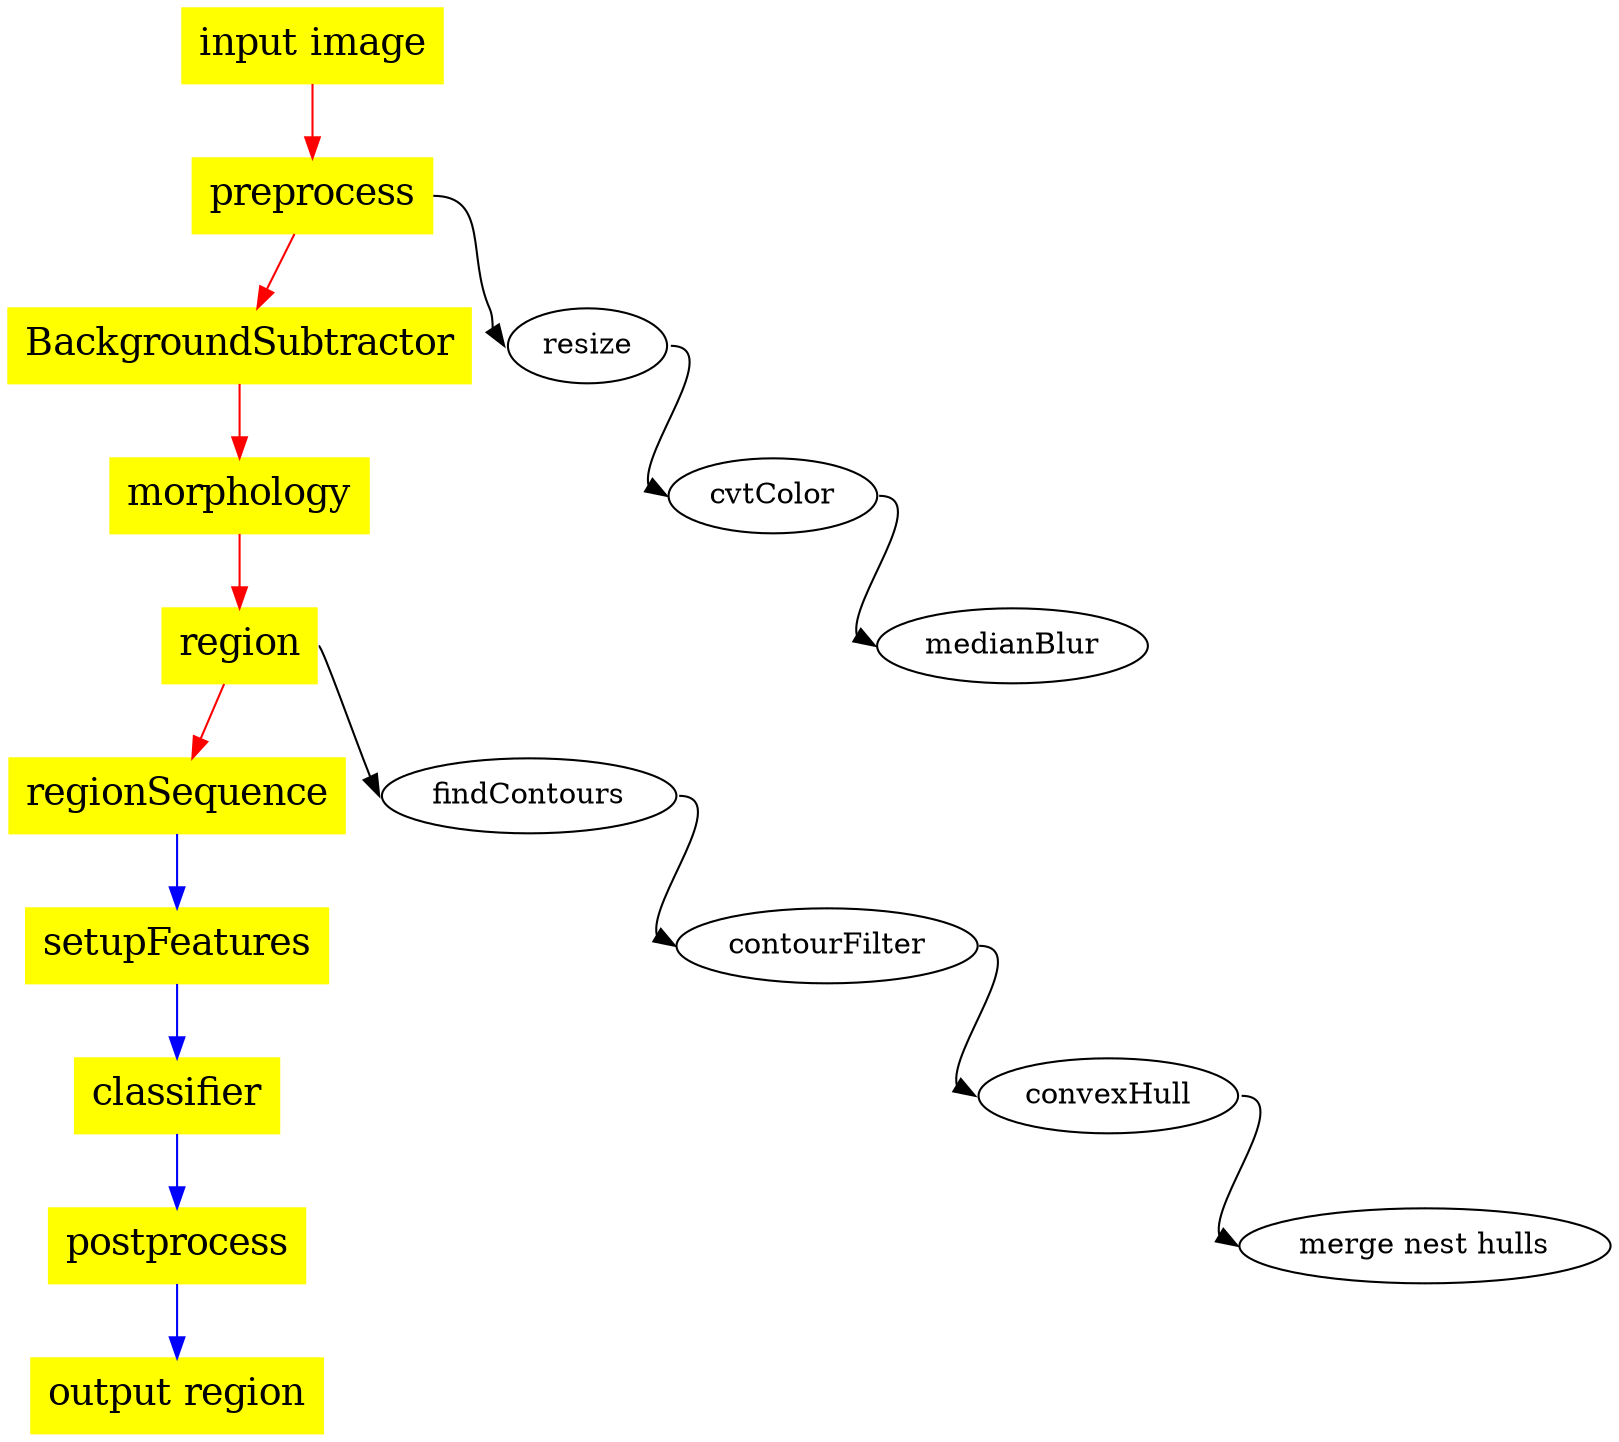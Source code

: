 digraph G{

    input -> preprocess[color=red];
    preprocess -> BackgroundSubtractor [color=red];
    BackgroundSubtractor -> morphology [color=red];
    morphology -> region [color=red];
    region -> regionSequence [color=red];
    regionSequence -> setupFeatures [color=blue];
    setupFeatures -> classifier [color=blue];
    classifier -> postprocess [color=blue]
    postprocess -> output [color=blue]


    input[fontsize=18 style=filled, shape=box color=yellow label = "input image"];
    preprocess[fontsize=18 style=filled shape=box color=yellow];
    BackgroundSubtractor[fontsize=18 style=filled shape=box color=yellow];
    morphology[fontsize=18 style=filled shape=box color=yellow];
    region[fontsize=18 style=filled shape=box color=yellow];
    regionSequence[fontsize=18 style=filled shape=box color=yellow];
    setupFeatures[fontsize=18 style=filled shape=box color=yellow];
    classifier[fontsize=18 style=filled shape=box color=yellow];
    postprocess[fontsize=18 style=filled shape=box color=yellow];
    output[fontsize=18 style=filled, shape = box, color=yellow, label = "output region"]

    preprocess:e -> resize:w
    subgraph 1 { 
        resize:e -> cvtColor:w
        cvtColor:e -> medianBlur:w
    }

    region:e -> findContours:w
    subgraph 3{ 
        findContours:e -> contourFilter:w
        contourFilter:e -> convexHull:w
        node[label="merge nest hulls"]
        convexHull:e -> merge:w    
    } 
    
}
